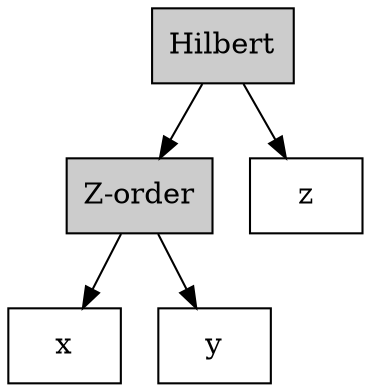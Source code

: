 digraph G {
  node [ shape="rectangle" style="filled" fillcolor="#FFFFFF" ]

  H0 -> Z1
  H0 -> z
  Z1 -> x
  Z1 -> y

  H0 [ label="Hilbert" fillcolor="#CCCCCC" ]
  Z1 [ label="Z-order" fillcolor="#CCCCCC" ]
}
